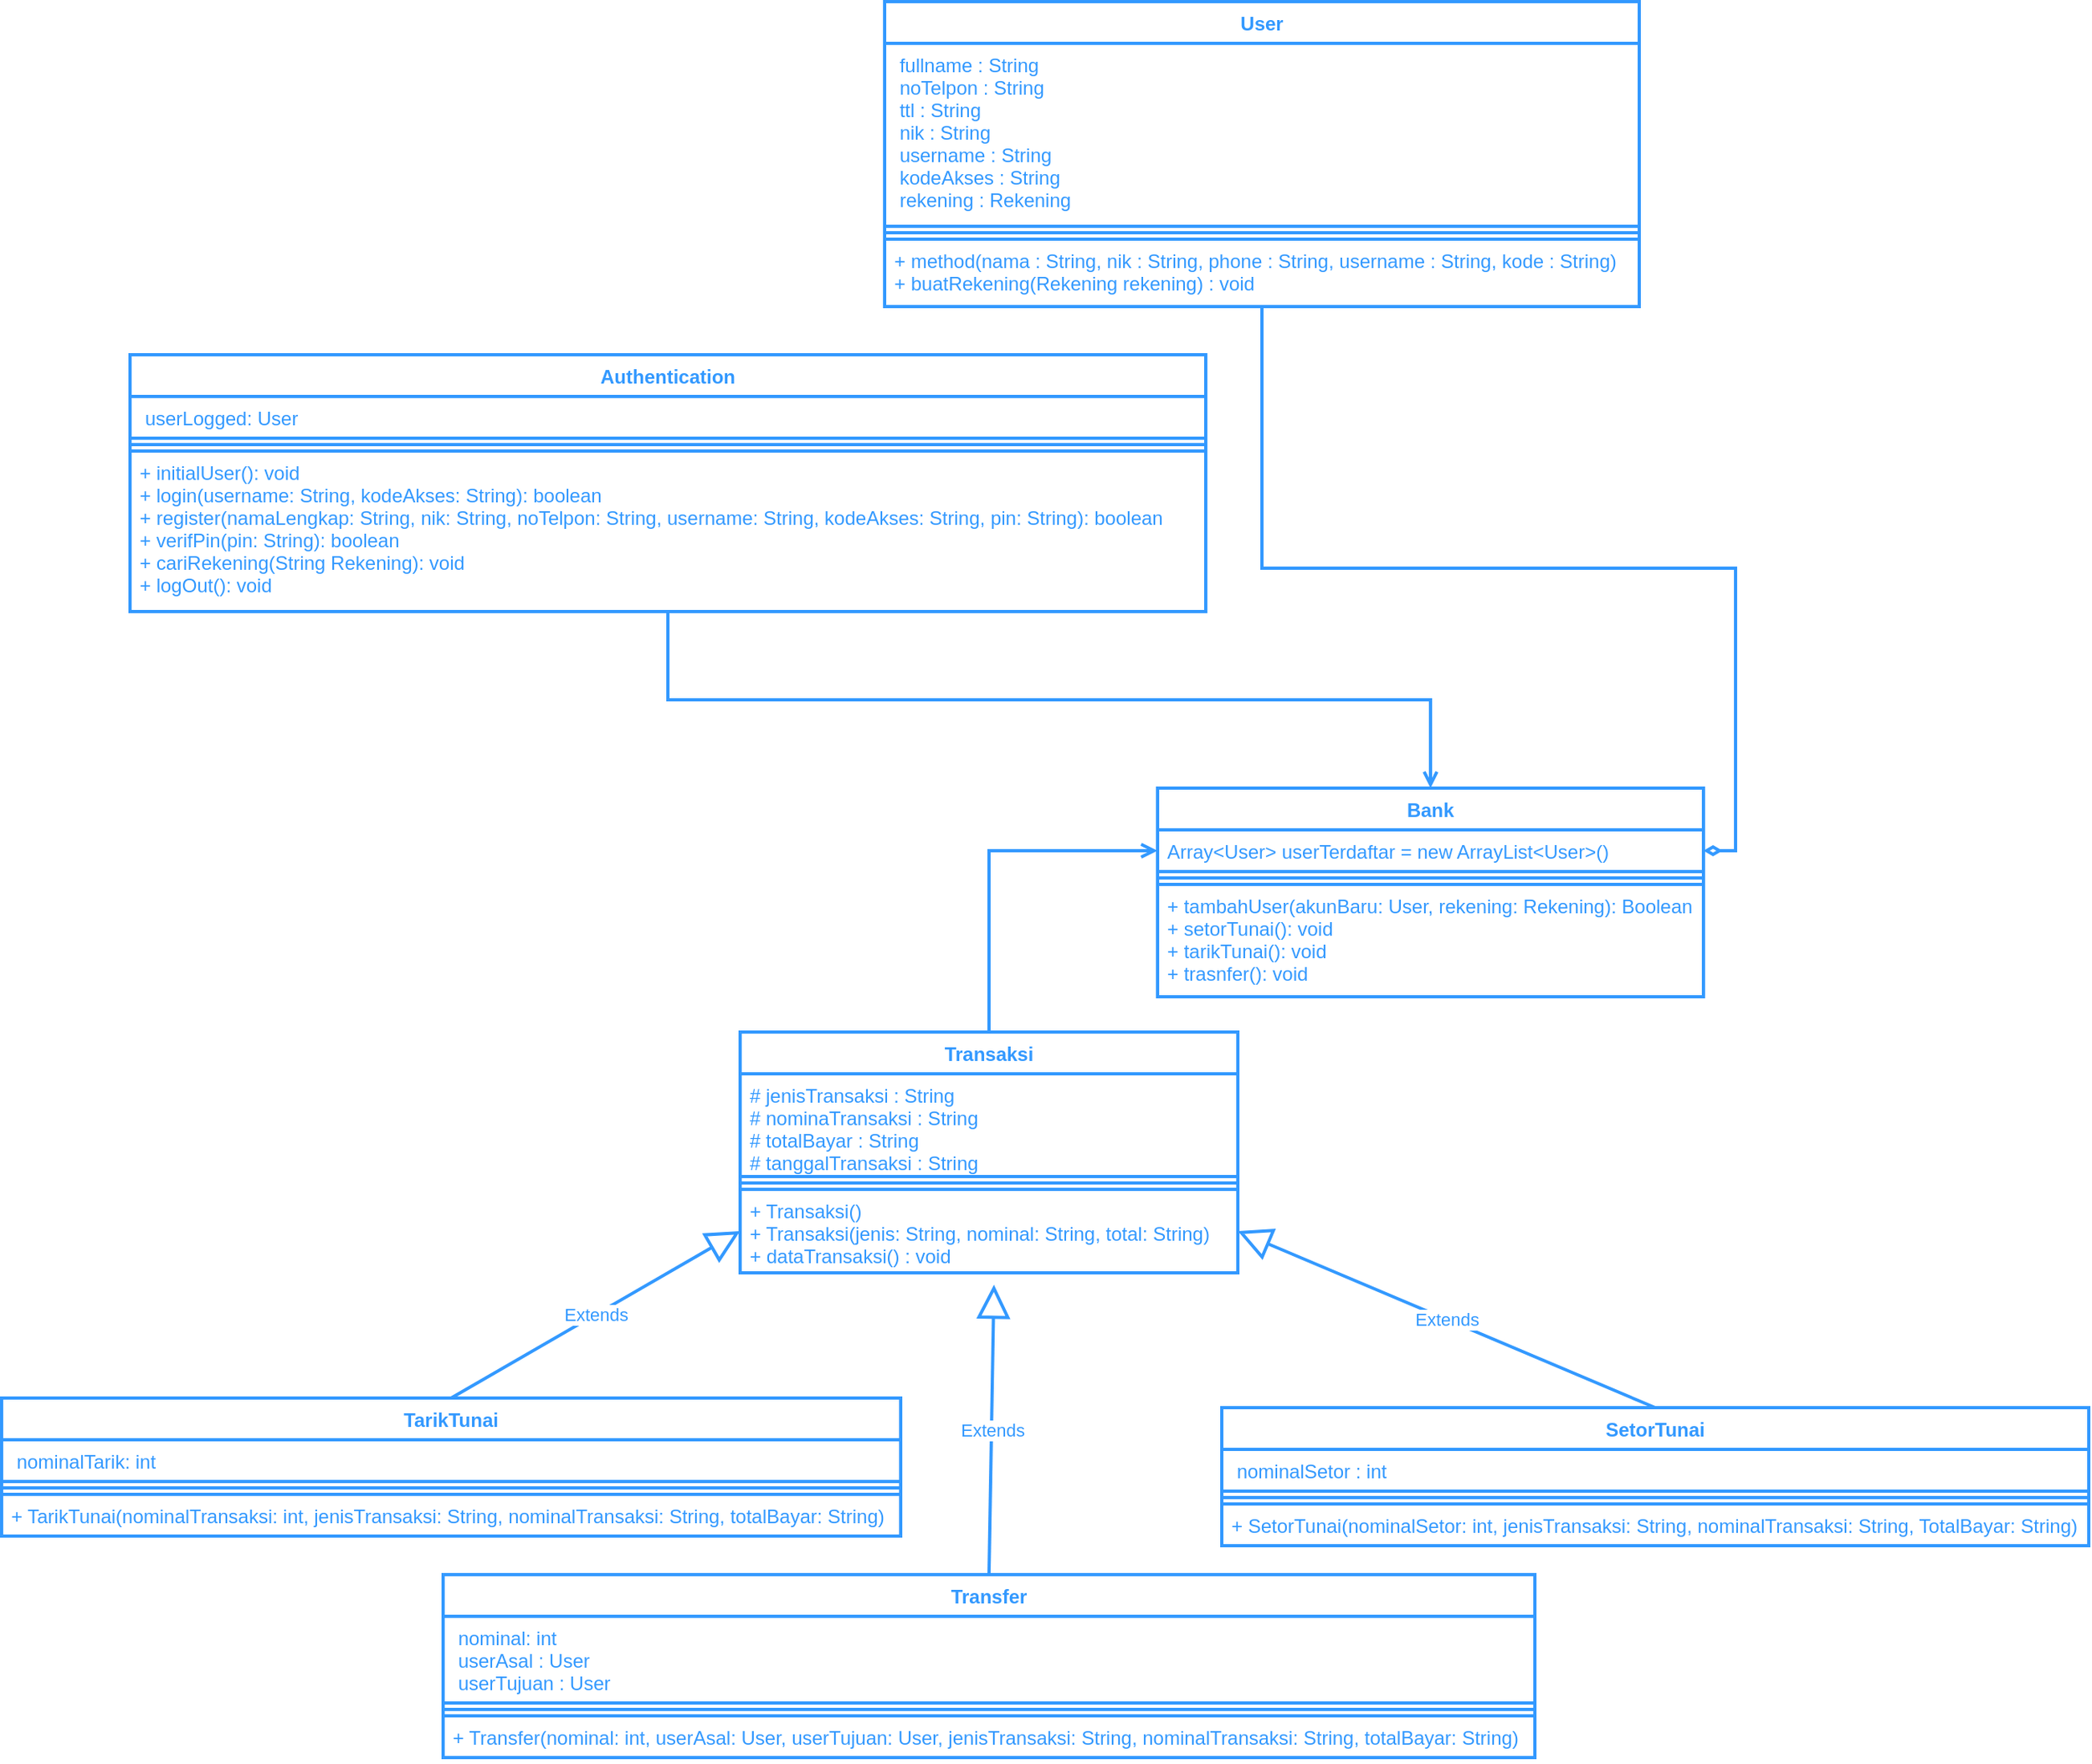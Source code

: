 <mxfile version="20.2.3" type="device"><diagram id="LcN8l2NJi9X83g5BTfPL" name="Page-1"><mxGraphModel dx="1888" dy="1749" grid="1" gridSize="10" guides="1" tooltips="1" connect="1" arrows="1" fold="1" page="1" pageScale="1" pageWidth="850" pageHeight="1100" math="0" shadow="0"><root><mxCell id="0"/><mxCell id="1" parent="0"/><mxCell id="CfzvQBsdJTpeP6hFxabQ-5" value="TarikTunai" style="swimlane;fontStyle=1;align=center;verticalAlign=top;childLayout=stackLayout;horizontal=1;startSize=26;horizontalStack=0;resizeParent=1;resizeParentMax=0;resizeLast=0;collapsible=1;marginBottom=0;strokeColor=#3399FF;fontColor=#3399FF;strokeWidth=2;" parent="1" vertex="1"><mxGeometry x="-120" y="770" width="560" height="86" as="geometry"/></mxCell><mxCell id="CfzvQBsdJTpeP6hFxabQ-6" value=" nominalTarik: int" style="text;strokeColor=#3399FF;fillColor=none;align=left;verticalAlign=top;spacingLeft=4;spacingRight=4;overflow=hidden;rotatable=0;points=[[0,0.5],[1,0.5]];portConstraint=eastwest;fontColor=#3399FF;strokeWidth=2;" parent="CfzvQBsdJTpeP6hFxabQ-5" vertex="1"><mxGeometry y="26" width="560" height="26" as="geometry"/></mxCell><mxCell id="CfzvQBsdJTpeP6hFxabQ-7" value="" style="line;strokeWidth=2;fillColor=none;align=left;verticalAlign=middle;spacingTop=-1;spacingLeft=3;spacingRight=3;rotatable=0;labelPosition=right;points=[];portConstraint=eastwest;strokeColor=#3399FF;fontColor=#3399FF;" parent="CfzvQBsdJTpeP6hFxabQ-5" vertex="1"><mxGeometry y="52" width="560" height="8" as="geometry"/></mxCell><mxCell id="CfzvQBsdJTpeP6hFxabQ-8" value="+ TarikTunai(nominalTransaksi: int, jenisTransaksi: String, nominalTransaksi: String, totalBayar: String)" style="text;strokeColor=#3399FF;fillColor=none;align=left;verticalAlign=top;spacingLeft=4;spacingRight=4;overflow=hidden;rotatable=0;points=[[0,0.5],[1,0.5]];portConstraint=eastwest;fontColor=#3399FF;strokeWidth=2;" parent="CfzvQBsdJTpeP6hFxabQ-5" vertex="1"><mxGeometry y="60" width="560" height="26" as="geometry"/></mxCell><mxCell id="wTLGVQwHmKCKHrTi6re--3" style="edgeStyle=orthogonalEdgeStyle;rounded=0;orthogonalLoop=1;jettySize=auto;html=1;exitX=0.5;exitY=0;exitDx=0;exitDy=0;entryX=0;entryY=0.5;entryDx=0;entryDy=0;endArrow=open;endFill=0;strokeWidth=2;strokeColor=#3399FF;" parent="1" source="CfzvQBsdJTpeP6hFxabQ-14" target="CfzvQBsdJTpeP6hFxabQ-76" edge="1"><mxGeometry relative="1" as="geometry"/></mxCell><mxCell id="CfzvQBsdJTpeP6hFxabQ-14" value="Transaksi" style="swimlane;fontStyle=1;align=center;verticalAlign=top;childLayout=stackLayout;horizontal=1;startSize=26;horizontalStack=0;resizeParent=1;resizeParentMax=0;resizeLast=0;collapsible=1;marginBottom=0;strokeColor=#3399FF;fontColor=#3399FF;strokeWidth=2;" parent="1" vertex="1"><mxGeometry x="340" y="542" width="310" height="150" as="geometry"/></mxCell><mxCell id="CfzvQBsdJTpeP6hFxabQ-15" value="# jenisTransaksi : String&#10;# nominaTransaksi : String&#10;# totalBayar : String&#10;# tanggalTransaksi : String" style="text;strokeColor=#3399FF;fillColor=none;align=left;verticalAlign=top;spacingLeft=4;spacingRight=4;overflow=hidden;rotatable=0;points=[[0,0.5],[1,0.5]];portConstraint=eastwest;fontColor=#3399FF;strokeWidth=2;" parent="CfzvQBsdJTpeP6hFxabQ-14" vertex="1"><mxGeometry y="26" width="310" height="64" as="geometry"/></mxCell><mxCell id="CfzvQBsdJTpeP6hFxabQ-16" value="" style="line;strokeWidth=2;fillColor=none;align=left;verticalAlign=middle;spacingTop=-1;spacingLeft=3;spacingRight=3;rotatable=0;labelPosition=right;points=[];portConstraint=eastwest;strokeColor=#3399FF;fontColor=#3399FF;" parent="CfzvQBsdJTpeP6hFxabQ-14" vertex="1"><mxGeometry y="90" width="310" height="8" as="geometry"/></mxCell><mxCell id="CfzvQBsdJTpeP6hFxabQ-17" value="+ Transaksi()&#10;+ Transaksi(jenis: String, nominal: String, total: String)&#10;+ dataTransaksi() : void" style="text;strokeColor=#3399FF;fillColor=none;align=left;verticalAlign=top;spacingLeft=4;spacingRight=4;overflow=hidden;rotatable=0;points=[[0,0.5],[1,0.5]];portConstraint=eastwest;fontColor=#3399FF;strokeWidth=2;" parent="CfzvQBsdJTpeP6hFxabQ-14" vertex="1"><mxGeometry y="98" width="310" height="52" as="geometry"/></mxCell><mxCell id="CfzvQBsdJTpeP6hFxabQ-35" value="SetorTunai" style="swimlane;fontStyle=1;align=center;verticalAlign=top;childLayout=stackLayout;horizontal=1;startSize=26;horizontalStack=0;resizeParent=1;resizeParentMax=0;resizeLast=0;collapsible=1;marginBottom=0;strokeColor=#3399FF;fontColor=#3399FF;strokeWidth=2;" parent="1" vertex="1"><mxGeometry x="640" y="776" width="540" height="86" as="geometry"/></mxCell><mxCell id="CfzvQBsdJTpeP6hFxabQ-36" value=" nominalSetor : int" style="text;strokeColor=#3399FF;fillColor=none;align=left;verticalAlign=top;spacingLeft=4;spacingRight=4;overflow=hidden;rotatable=0;points=[[0,0.5],[1,0.5]];portConstraint=eastwest;fontColor=#3399FF;strokeWidth=2;" parent="CfzvQBsdJTpeP6hFxabQ-35" vertex="1"><mxGeometry y="26" width="540" height="26" as="geometry"/></mxCell><mxCell id="CfzvQBsdJTpeP6hFxabQ-37" value="" style="line;strokeWidth=2;fillColor=none;align=left;verticalAlign=middle;spacingTop=-1;spacingLeft=3;spacingRight=3;rotatable=0;labelPosition=right;points=[];portConstraint=eastwest;strokeColor=#3399FF;fontColor=#3399FF;" parent="CfzvQBsdJTpeP6hFxabQ-35" vertex="1"><mxGeometry y="52" width="540" height="8" as="geometry"/></mxCell><mxCell id="CfzvQBsdJTpeP6hFxabQ-38" value="+ SetorTunai(nominalSetor: int, jenisTransaksi: String, nominalTransaksi: String, TotalBayar: String)" style="text;strokeColor=#3399FF;fillColor=none;align=left;verticalAlign=top;spacingLeft=4;spacingRight=4;overflow=hidden;rotatable=0;points=[[0,0.5],[1,0.5]];portConstraint=eastwest;fontColor=#3399FF;strokeWidth=2;" parent="CfzvQBsdJTpeP6hFxabQ-35" vertex="1"><mxGeometry y="60" width="540" height="26" as="geometry"/></mxCell><mxCell id="CfzvQBsdJTpeP6hFxabQ-39" value="Transfer" style="swimlane;fontStyle=1;align=center;verticalAlign=top;childLayout=stackLayout;horizontal=1;startSize=26;horizontalStack=0;resizeParent=1;resizeParentMax=0;resizeLast=0;collapsible=1;marginBottom=0;strokeColor=#3399FF;fontColor=#3399FF;strokeWidth=2;" parent="1" vertex="1"><mxGeometry x="155" y="880" width="680" height="114" as="geometry"/></mxCell><mxCell id="CfzvQBsdJTpeP6hFxabQ-40" value=" nominal: int&#10; userAsal : User&#10; userTujuan : User" style="text;strokeColor=#3399FF;fillColor=none;align=left;verticalAlign=top;spacingLeft=4;spacingRight=4;overflow=hidden;rotatable=0;points=[[0,0.5],[1,0.5]];portConstraint=eastwest;fontColor=#3399FF;strokeWidth=2;" parent="CfzvQBsdJTpeP6hFxabQ-39" vertex="1"><mxGeometry y="26" width="680" height="54" as="geometry"/></mxCell><mxCell id="CfzvQBsdJTpeP6hFxabQ-41" value="" style="line;strokeWidth=2;fillColor=none;align=left;verticalAlign=middle;spacingTop=-1;spacingLeft=3;spacingRight=3;rotatable=0;labelPosition=right;points=[];portConstraint=eastwest;strokeColor=#3399FF;fontColor=#3399FF;" parent="CfzvQBsdJTpeP6hFxabQ-39" vertex="1"><mxGeometry y="80" width="680" height="8" as="geometry"/></mxCell><mxCell id="CfzvQBsdJTpeP6hFxabQ-42" value="+ Transfer(nominal: int, userAsal: User, userTujuan: User, jenisTransaksi: String, nominalTransaksi: String, totalBayar: String)" style="text;strokeColor=#3399FF;fillColor=none;align=left;verticalAlign=top;spacingLeft=4;spacingRight=4;overflow=hidden;rotatable=0;points=[[0,0.5],[1,0.5]];portConstraint=eastwest;fontColor=#3399FF;strokeWidth=2;" parent="CfzvQBsdJTpeP6hFxabQ-39" vertex="1"><mxGeometry y="88" width="680" height="26" as="geometry"/></mxCell><mxCell id="wTLGVQwHmKCKHrTi6re--2" style="edgeStyle=orthogonalEdgeStyle;rounded=0;orthogonalLoop=1;jettySize=auto;html=1;entryX=1;entryY=0.5;entryDx=0;entryDy=0;endArrow=diamondThin;endFill=0;strokeWidth=2;strokeColor=#3399FF;" parent="1" source="CfzvQBsdJTpeP6hFxabQ-59" target="CfzvQBsdJTpeP6hFxabQ-76" edge="1"><mxGeometry relative="1" as="geometry"/></mxCell><mxCell id="CfzvQBsdJTpeP6hFxabQ-59" value="User" style="swimlane;fontStyle=1;align=center;verticalAlign=top;childLayout=stackLayout;horizontal=1;startSize=26;horizontalStack=0;resizeParent=1;resizeParentMax=0;resizeLast=0;collapsible=1;marginBottom=0;strokeColor=#3399FF;fontColor=#3399FF;strokeWidth=2;" parent="1" vertex="1"><mxGeometry x="430" y="-100" width="470" height="190" as="geometry"/></mxCell><mxCell id="CfzvQBsdJTpeP6hFxabQ-60" value=" fullname : String&#10; noTelpon : String&#10; ttl : String&#10; nik : String&#10; username : String&#10; kodeAkses : String&#10; rekening : Rekening" style="text;strokeColor=#3399FF;fillColor=none;align=left;verticalAlign=top;spacingLeft=4;spacingRight=4;overflow=hidden;rotatable=0;points=[[0,0.5],[1,0.5]];portConstraint=eastwest;fontColor=#3399FF;strokeWidth=2;" parent="CfzvQBsdJTpeP6hFxabQ-59" vertex="1"><mxGeometry y="26" width="470" height="114" as="geometry"/></mxCell><mxCell id="CfzvQBsdJTpeP6hFxabQ-61" value="" style="line;strokeWidth=2;fillColor=none;align=left;verticalAlign=middle;spacingTop=-1;spacingLeft=3;spacingRight=3;rotatable=0;labelPosition=right;points=[];portConstraint=eastwest;strokeColor=#3399FF;fontColor=#3399FF;" parent="CfzvQBsdJTpeP6hFxabQ-59" vertex="1"><mxGeometry y="140" width="470" height="8" as="geometry"/></mxCell><mxCell id="CfzvQBsdJTpeP6hFxabQ-62" value="+ method(nama : String, nik : String, phone : String, username : String, kode : String)&#10;+ buatRekening(Rekening rekening) : void" style="text;strokeColor=#3399FF;fillColor=none;align=left;verticalAlign=top;spacingLeft=4;spacingRight=4;overflow=hidden;rotatable=0;points=[[0,0.5],[1,0.5]];portConstraint=eastwest;fontColor=#3399FF;strokeWidth=2;" parent="CfzvQBsdJTpeP6hFxabQ-59" vertex="1"><mxGeometry y="148" width="470" height="42" as="geometry"/></mxCell><mxCell id="wTLGVQwHmKCKHrTi6re--1" style="edgeStyle=orthogonalEdgeStyle;rounded=0;orthogonalLoop=1;jettySize=auto;html=1;entryX=0.5;entryY=0;entryDx=0;entryDy=0;endArrow=open;endFill=0;strokeWidth=2;strokeColor=#3399FF;" parent="1" source="CfzvQBsdJTpeP6hFxabQ-71" target="CfzvQBsdJTpeP6hFxabQ-75" edge="1"><mxGeometry relative="1" as="geometry"/></mxCell><mxCell id="CfzvQBsdJTpeP6hFxabQ-71" value="Authentication" style="swimlane;fontStyle=1;align=center;verticalAlign=top;childLayout=stackLayout;horizontal=1;startSize=26;horizontalStack=0;resizeParent=1;resizeParentMax=0;resizeLast=0;collapsible=1;marginBottom=0;strokeColor=#3399FF;fontColor=#3399FF;strokeWidth=2;" parent="1" vertex="1"><mxGeometry x="-40" y="120" width="670" height="160" as="geometry"/></mxCell><mxCell id="CfzvQBsdJTpeP6hFxabQ-72" value=" userLogged: User" style="text;strokeColor=#3399FF;fillColor=none;align=left;verticalAlign=top;spacingLeft=4;spacingRight=4;overflow=hidden;rotatable=0;points=[[0,0.5],[1,0.5]];portConstraint=eastwest;fontColor=#3399FF;strokeWidth=2;" parent="CfzvQBsdJTpeP6hFxabQ-71" vertex="1"><mxGeometry y="26" width="670" height="26" as="geometry"/></mxCell><mxCell id="CfzvQBsdJTpeP6hFxabQ-73" value="" style="line;strokeWidth=2;fillColor=none;align=left;verticalAlign=middle;spacingTop=-1;spacingLeft=3;spacingRight=3;rotatable=0;labelPosition=right;points=[];portConstraint=eastwest;strokeColor=#3399FF;fontColor=#3399FF;" parent="CfzvQBsdJTpeP6hFxabQ-71" vertex="1"><mxGeometry y="52" width="670" height="8" as="geometry"/></mxCell><mxCell id="CfzvQBsdJTpeP6hFxabQ-74" value="+ initialUser(): void&#10;+ login(username: String, kodeAkses: String): boolean&#10;+ register(namaLengkap: String, nik: String, noTelpon: String, username: String, kodeAkses: String, pin: String): boolean&#10;+ verifPin(pin: String): boolean&#10;+ cariRekening(String Rekening): void&#10;+ logOut(): void" style="text;strokeColor=#3399FF;fillColor=none;align=left;verticalAlign=top;spacingLeft=4;spacingRight=4;overflow=hidden;rotatable=0;points=[[0,0.5],[1,0.5]];portConstraint=eastwest;fontColor=#3399FF;strokeWidth=2;" parent="CfzvQBsdJTpeP6hFxabQ-71" vertex="1"><mxGeometry y="60" width="670" height="100" as="geometry"/></mxCell><mxCell id="CfzvQBsdJTpeP6hFxabQ-75" value="Bank" style="swimlane;fontStyle=1;align=center;verticalAlign=top;childLayout=stackLayout;horizontal=1;startSize=26;horizontalStack=0;resizeParent=1;resizeParentMax=0;resizeLast=0;collapsible=1;marginBottom=0;strokeColor=#3399FF;fontColor=#3399FF;strokeWidth=2;" parent="1" vertex="1"><mxGeometry x="600" y="390" width="340" height="130" as="geometry"/></mxCell><mxCell id="CfzvQBsdJTpeP6hFxabQ-76" value="Array&lt;User&gt; userTerdaftar = new ArrayList&lt;User&gt;()" style="text;strokeColor=#3399FF;fillColor=none;align=left;verticalAlign=top;spacingLeft=4;spacingRight=4;overflow=hidden;rotatable=0;points=[[0,0.5],[1,0.5]];portConstraint=eastwest;fontColor=#3399FF;strokeWidth=2;" parent="CfzvQBsdJTpeP6hFxabQ-75" vertex="1"><mxGeometry y="26" width="340" height="26" as="geometry"/></mxCell><mxCell id="CfzvQBsdJTpeP6hFxabQ-77" value="" style="line;strokeWidth=2;fillColor=none;align=left;verticalAlign=middle;spacingTop=-1;spacingLeft=3;spacingRight=3;rotatable=0;labelPosition=right;points=[];portConstraint=eastwest;strokeColor=#3399FF;fontColor=#3399FF;" parent="CfzvQBsdJTpeP6hFxabQ-75" vertex="1"><mxGeometry y="52" width="340" height="8" as="geometry"/></mxCell><mxCell id="CfzvQBsdJTpeP6hFxabQ-78" value="+ tambahUser(akunBaru: User, rekening: Rekening): Boolean&#10;+ setorTunai(): void&#10;+ tarikTunai(): void&#10;+ trasnfer(): void" style="text;strokeColor=#3399FF;fillColor=none;align=left;verticalAlign=top;spacingLeft=4;spacingRight=4;overflow=hidden;rotatable=0;points=[[0,0.5],[1,0.5]];portConstraint=eastwest;fontColor=#3399FF;strokeWidth=2;" parent="CfzvQBsdJTpeP6hFxabQ-75" vertex="1"><mxGeometry y="60" width="340" height="70" as="geometry"/></mxCell><mxCell id="6_6kQDFR5busbWuClesR-3" value="Extends" style="endArrow=block;endSize=16;endFill=0;html=1;rounded=0;exitX=0.5;exitY=0;exitDx=0;exitDy=0;entryX=0.51;entryY=1.143;entryDx=0;entryDy=0;entryPerimeter=0;strokeColor=#3399FF;fontColor=#3399FF;strokeWidth=2;" parent="1" source="CfzvQBsdJTpeP6hFxabQ-39" target="CfzvQBsdJTpeP6hFxabQ-17" edge="1"><mxGeometry width="160" relative="1" as="geometry"><mxPoint x="340" y="730" as="sourcePoint"/><mxPoint x="500" y="730" as="targetPoint"/></mxGeometry></mxCell><mxCell id="6_6kQDFR5busbWuClesR-4" value="Extends" style="endArrow=block;endSize=16;endFill=0;html=1;rounded=0;exitX=0.5;exitY=0;exitDx=0;exitDy=0;entryX=1;entryY=0.5;entryDx=0;entryDy=0;strokeColor=#3399FF;fontColor=#3399FF;strokeWidth=2;" parent="1" source="CfzvQBsdJTpeP6hFxabQ-35" target="CfzvQBsdJTpeP6hFxabQ-17" edge="1"><mxGeometry width="160" relative="1" as="geometry"><mxPoint x="720" y="776" as="sourcePoint"/><mxPoint x="711.6" y="624.006" as="targetPoint"/></mxGeometry></mxCell><mxCell id="6_6kQDFR5busbWuClesR-5" value="Extends" style="endArrow=block;endSize=16;endFill=0;html=1;rounded=0;exitX=0.5;exitY=0;exitDx=0;exitDy=0;entryX=0;entryY=0.5;entryDx=0;entryDy=0;strokeColor=#3399FF;fontColor=#3399FF;strokeWidth=2;" parent="1" source="CfzvQBsdJTpeP6hFxabQ-5" target="CfzvQBsdJTpeP6hFxabQ-17" edge="1"><mxGeometry width="160" relative="1" as="geometry"><mxPoint x="298.4" y="776" as="sourcePoint"/><mxPoint x="290.0" y="624.006" as="targetPoint"/></mxGeometry></mxCell></root></mxGraphModel></diagram></mxfile>